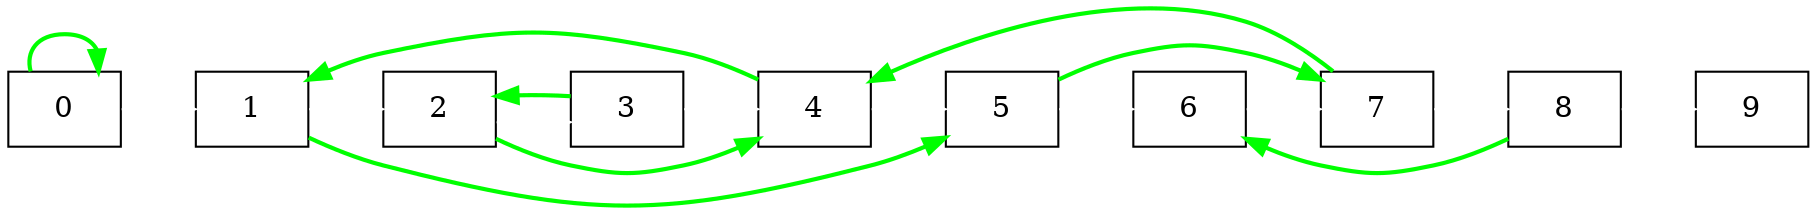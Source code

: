 digraph G{
   rankdir=LR;
   NODE0[shape="box",label="0"];
   NODE1[shape="box",label="1"];
   NODE2[shape="box",label="2"];
   NODE3[shape="box",label="3"];
   NODE4[shape="box",label="4"];
   NODE5[shape="box",label="5"];
   NODE6[shape="box",label="6"];
   NODE7[shape="box",label="7"];
   NODE8[shape="box",label="8"];
   NODE9[shape="box",label="9"];
   NODE0 -> NODE1 [weight=100,color="white"];
   NODE1 -> NODE2 [weight=100,color="white"];
   NODE2 -> NODE3 [weight=100,color="white"];
   NODE3 -> NODE4 [weight=100,color="white"];
   NODE4 -> NODE5 [weight=100,color="white"];
   NODE5 -> NODE6 [weight=100,color="white"];
   NODE6 -> NODE7 [weight=100,color="white"];
   NODE7 -> NODE8 [weight=100,color="white"];
   NODE8 -> NODE9 [weight=100,color="white"];
   NODE0 -> NODE0 [color="green",penwidth=2];
   NODE1 -> NODE5 [color="green",penwidth=2];
   NODE2 -> NODE4 [color="green",penwidth=2];
   NODE3 -> NODE2 [color="green",penwidth=2];
   NODE4 -> NODE1 [color="green",penwidth=2];
   NODE5 -> NODE7 [color="green",penwidth=2];
   NODE7 -> NODE4 [color="green",penwidth=2];
   NODE8 -> NODE6 [color="green",penwidth=2];
}